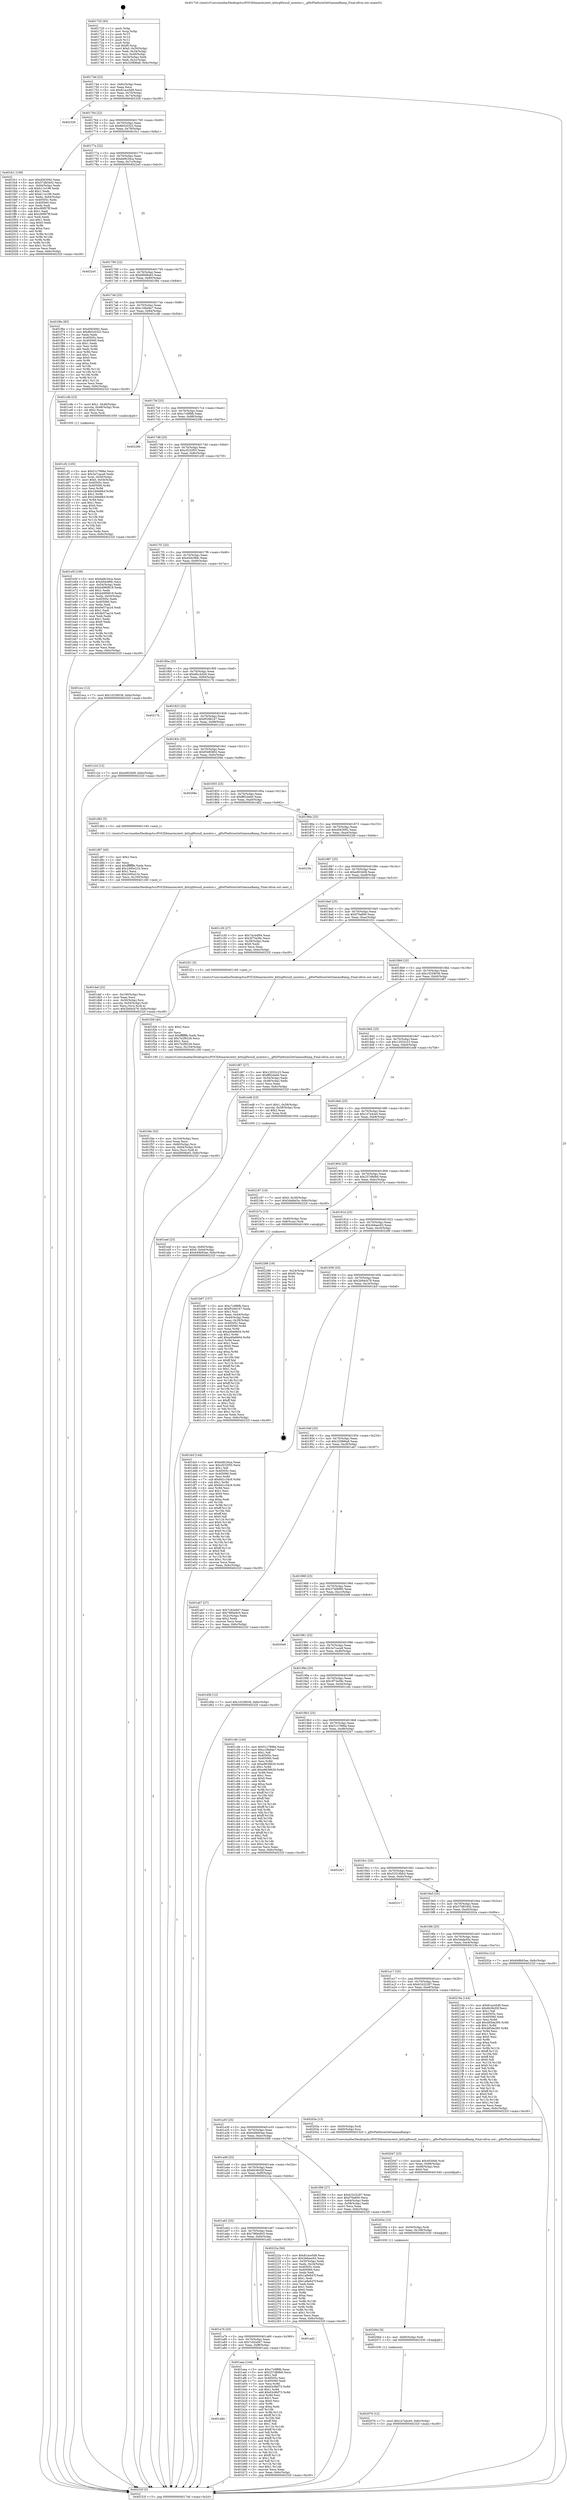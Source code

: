 digraph "0x401720" {
  label = "0x401720 (/mnt/c/Users/mathe/Desktop/tcc/POCII/binaries/extr_kittyglfwnull_monitor.c__glfwPlatformGetGammaRamp_Final-ollvm.out::main(0))"
  labelloc = "t"
  node[shape=record]

  Entry [label="",width=0.3,height=0.3,shape=circle,fillcolor=black,style=filled]
  "0x40174d" [label="{
     0x40174d [23]\l
     | [instrs]\l
     &nbsp;&nbsp;0x40174d \<+3\>: mov -0x6c(%rbp),%eax\l
     &nbsp;&nbsp;0x401750 \<+2\>: mov %eax,%ecx\l
     &nbsp;&nbsp;0x401752 \<+6\>: sub $0x81ace5d9,%ecx\l
     &nbsp;&nbsp;0x401758 \<+3\>: mov %eax,-0x70(%rbp)\l
     &nbsp;&nbsp;0x40175b \<+3\>: mov %ecx,-0x74(%rbp)\l
     &nbsp;&nbsp;0x40175e \<+6\>: je 0000000000402328 \<main+0xc08\>\l
  }"]
  "0x402328" [label="{
     0x402328\l
  }", style=dashed]
  "0x401764" [label="{
     0x401764 [22]\l
     | [instrs]\l
     &nbsp;&nbsp;0x401764 \<+5\>: jmp 0000000000401769 \<main+0x49\>\l
     &nbsp;&nbsp;0x401769 \<+3\>: mov -0x70(%rbp),%eax\l
     &nbsp;&nbsp;0x40176c \<+5\>: sub $0x8b5c0322,%eax\l
     &nbsp;&nbsp;0x401771 \<+3\>: mov %eax,-0x78(%rbp)\l
     &nbsp;&nbsp;0x401774 \<+6\>: je 0000000000401fc1 \<main+0x8a1\>\l
  }"]
  Exit [label="",width=0.3,height=0.3,shape=circle,fillcolor=black,style=filled,peripheries=2]
  "0x401fc1" [label="{
     0x401fc1 [109]\l
     | [instrs]\l
     &nbsp;&nbsp;0x401fc1 \<+5\>: mov $0xd563092,%eax\l
     &nbsp;&nbsp;0x401fc6 \<+5\>: mov $0x57d83402,%ecx\l
     &nbsp;&nbsp;0x401fcb \<+3\>: mov -0x64(%rbp),%edx\l
     &nbsp;&nbsp;0x401fce \<+6\>: sub $0xb11e198,%edx\l
     &nbsp;&nbsp;0x401fd4 \<+3\>: add $0x1,%edx\l
     &nbsp;&nbsp;0x401fd7 \<+6\>: add $0xb11e198,%edx\l
     &nbsp;&nbsp;0x401fdd \<+3\>: mov %edx,-0x64(%rbp)\l
     &nbsp;&nbsp;0x401fe0 \<+7\>: mov 0x40505c,%edx\l
     &nbsp;&nbsp;0x401fe7 \<+7\>: mov 0x405060,%esi\l
     &nbsp;&nbsp;0x401fee \<+2\>: mov %edx,%edi\l
     &nbsp;&nbsp;0x401ff0 \<+6\>: sub $0xc90f07ff,%edi\l
     &nbsp;&nbsp;0x401ff6 \<+3\>: sub $0x1,%edi\l
     &nbsp;&nbsp;0x401ff9 \<+6\>: add $0xc90f07ff,%edi\l
     &nbsp;&nbsp;0x401fff \<+3\>: imul %edi,%edx\l
     &nbsp;&nbsp;0x402002 \<+3\>: and $0x1,%edx\l
     &nbsp;&nbsp;0x402005 \<+3\>: cmp $0x0,%edx\l
     &nbsp;&nbsp;0x402008 \<+4\>: sete %r8b\l
     &nbsp;&nbsp;0x40200c \<+3\>: cmp $0xa,%esi\l
     &nbsp;&nbsp;0x40200f \<+4\>: setl %r9b\l
     &nbsp;&nbsp;0x402013 \<+3\>: mov %r8b,%r10b\l
     &nbsp;&nbsp;0x402016 \<+3\>: and %r9b,%r10b\l
     &nbsp;&nbsp;0x402019 \<+3\>: xor %r9b,%r8b\l
     &nbsp;&nbsp;0x40201c \<+3\>: or %r8b,%r10b\l
     &nbsp;&nbsp;0x40201f \<+4\>: test $0x1,%r10b\l
     &nbsp;&nbsp;0x402023 \<+3\>: cmovne %ecx,%eax\l
     &nbsp;&nbsp;0x402026 \<+3\>: mov %eax,-0x6c(%rbp)\l
     &nbsp;&nbsp;0x402029 \<+5\>: jmp 000000000040232f \<main+0xc0f\>\l
  }"]
  "0x40177a" [label="{
     0x40177a [22]\l
     | [instrs]\l
     &nbsp;&nbsp;0x40177a \<+5\>: jmp 000000000040177f \<main+0x5f\>\l
     &nbsp;&nbsp;0x40177f \<+3\>: mov -0x70(%rbp),%eax\l
     &nbsp;&nbsp;0x401782 \<+5\>: sub $0xbe9c34ca,%eax\l
     &nbsp;&nbsp;0x401787 \<+3\>: mov %eax,-0x7c(%rbp)\l
     &nbsp;&nbsp;0x40178a \<+6\>: je 00000000004022e5 \<main+0xbc5\>\l
  }"]
  "0x402076" [label="{
     0x402076 [12]\l
     | [instrs]\l
     &nbsp;&nbsp;0x402076 \<+7\>: movl $0x1e7a4ce0,-0x6c(%rbp)\l
     &nbsp;&nbsp;0x40207d \<+5\>: jmp 000000000040232f \<main+0xc0f\>\l
  }"]
  "0x4022e5" [label="{
     0x4022e5\l
  }", style=dashed]
  "0x401790" [label="{
     0x401790 [22]\l
     | [instrs]\l
     &nbsp;&nbsp;0x401790 \<+5\>: jmp 0000000000401795 \<main+0x75\>\l
     &nbsp;&nbsp;0x401795 \<+3\>: mov -0x70(%rbp),%eax\l
     &nbsp;&nbsp;0x401798 \<+5\>: sub $0xbf008a65,%eax\l
     &nbsp;&nbsp;0x40179d \<+3\>: mov %eax,-0x80(%rbp)\l
     &nbsp;&nbsp;0x4017a0 \<+6\>: je 0000000000401f6e \<main+0x84e\>\l
  }"]
  "0x40206d" [label="{
     0x40206d [9]\l
     | [instrs]\l
     &nbsp;&nbsp;0x40206d \<+4\>: mov -0x60(%rbp),%rdi\l
     &nbsp;&nbsp;0x402071 \<+5\>: call 0000000000401030 \<free@plt\>\l
     | [calls]\l
     &nbsp;&nbsp;0x401030 \{1\} (unknown)\l
  }"]
  "0x401f6e" [label="{
     0x401f6e [83]\l
     | [instrs]\l
     &nbsp;&nbsp;0x401f6e \<+5\>: mov $0xd563092,%eax\l
     &nbsp;&nbsp;0x401f73 \<+5\>: mov $0x8b5c0322,%ecx\l
     &nbsp;&nbsp;0x401f78 \<+2\>: xor %edx,%edx\l
     &nbsp;&nbsp;0x401f7a \<+7\>: mov 0x40505c,%esi\l
     &nbsp;&nbsp;0x401f81 \<+7\>: mov 0x405060,%edi\l
     &nbsp;&nbsp;0x401f88 \<+3\>: sub $0x1,%edx\l
     &nbsp;&nbsp;0x401f8b \<+3\>: mov %esi,%r8d\l
     &nbsp;&nbsp;0x401f8e \<+3\>: add %edx,%r8d\l
     &nbsp;&nbsp;0x401f91 \<+4\>: imul %r8d,%esi\l
     &nbsp;&nbsp;0x401f95 \<+3\>: and $0x1,%esi\l
     &nbsp;&nbsp;0x401f98 \<+3\>: cmp $0x0,%esi\l
     &nbsp;&nbsp;0x401f9b \<+4\>: sete %r9b\l
     &nbsp;&nbsp;0x401f9f \<+3\>: cmp $0xa,%edi\l
     &nbsp;&nbsp;0x401fa2 \<+4\>: setl %r10b\l
     &nbsp;&nbsp;0x401fa6 \<+3\>: mov %r9b,%r11b\l
     &nbsp;&nbsp;0x401fa9 \<+3\>: and %r10b,%r11b\l
     &nbsp;&nbsp;0x401fac \<+3\>: xor %r10b,%r9b\l
     &nbsp;&nbsp;0x401faf \<+3\>: or %r9b,%r11b\l
     &nbsp;&nbsp;0x401fb2 \<+4\>: test $0x1,%r11b\l
     &nbsp;&nbsp;0x401fb6 \<+3\>: cmovne %ecx,%eax\l
     &nbsp;&nbsp;0x401fb9 \<+3\>: mov %eax,-0x6c(%rbp)\l
     &nbsp;&nbsp;0x401fbc \<+5\>: jmp 000000000040232f \<main+0xc0f\>\l
  }"]
  "0x4017a6" [label="{
     0x4017a6 [25]\l
     | [instrs]\l
     &nbsp;&nbsp;0x4017a6 \<+5\>: jmp 00000000004017ab \<main+0x8b\>\l
     &nbsp;&nbsp;0x4017ab \<+3\>: mov -0x70(%rbp),%eax\l
     &nbsp;&nbsp;0x4017ae \<+5\>: sub $0xc16bd4e7,%eax\l
     &nbsp;&nbsp;0x4017b3 \<+6\>: mov %eax,-0x84(%rbp)\l
     &nbsp;&nbsp;0x4017b9 \<+6\>: je 0000000000401cdb \<main+0x5bb\>\l
  }"]
  "0x40205e" [label="{
     0x40205e [15]\l
     | [instrs]\l
     &nbsp;&nbsp;0x40205e \<+4\>: mov -0x50(%rbp),%rdi\l
     &nbsp;&nbsp;0x402062 \<+6\>: mov %eax,-0x108(%rbp)\l
     &nbsp;&nbsp;0x402068 \<+5\>: call 0000000000401030 \<free@plt\>\l
     | [calls]\l
     &nbsp;&nbsp;0x401030 \{1\} (unknown)\l
  }"]
  "0x401cdb" [label="{
     0x401cdb [23]\l
     | [instrs]\l
     &nbsp;&nbsp;0x401cdb \<+7\>: movl $0x1,-0x48(%rbp)\l
     &nbsp;&nbsp;0x401ce2 \<+4\>: movslq -0x48(%rbp),%rax\l
     &nbsp;&nbsp;0x401ce6 \<+4\>: shl $0x2,%rax\l
     &nbsp;&nbsp;0x401cea \<+3\>: mov %rax,%rdi\l
     &nbsp;&nbsp;0x401ced \<+5\>: call 0000000000401050 \<malloc@plt\>\l
     | [calls]\l
     &nbsp;&nbsp;0x401050 \{1\} (unknown)\l
  }"]
  "0x4017bf" [label="{
     0x4017bf [25]\l
     | [instrs]\l
     &nbsp;&nbsp;0x4017bf \<+5\>: jmp 00000000004017c4 \<main+0xa4\>\l
     &nbsp;&nbsp;0x4017c4 \<+3\>: mov -0x70(%rbp),%eax\l
     &nbsp;&nbsp;0x4017c7 \<+5\>: sub $0xc7c9f8fb,%eax\l
     &nbsp;&nbsp;0x4017cc \<+6\>: mov %eax,-0x88(%rbp)\l
     &nbsp;&nbsp;0x4017d2 \<+6\>: je 000000000040229b \<main+0xb7b\>\l
  }"]
  "0x402047" [label="{
     0x402047 [23]\l
     | [instrs]\l
     &nbsp;&nbsp;0x402047 \<+10\>: movabs $0x4030b6,%rdi\l
     &nbsp;&nbsp;0x402051 \<+3\>: mov %eax,-0x68(%rbp)\l
     &nbsp;&nbsp;0x402054 \<+3\>: mov -0x68(%rbp),%esi\l
     &nbsp;&nbsp;0x402057 \<+2\>: mov $0x0,%al\l
     &nbsp;&nbsp;0x402059 \<+5\>: call 0000000000401040 \<printf@plt\>\l
     | [calls]\l
     &nbsp;&nbsp;0x401040 \{1\} (unknown)\l
  }"]
  "0x40229b" [label="{
     0x40229b\l
  }", style=dashed]
  "0x4017d8" [label="{
     0x4017d8 [25]\l
     | [instrs]\l
     &nbsp;&nbsp;0x4017d8 \<+5\>: jmp 00000000004017dd \<main+0xbd\>\l
     &nbsp;&nbsp;0x4017dd \<+3\>: mov -0x70(%rbp),%eax\l
     &nbsp;&nbsp;0x4017e0 \<+5\>: sub $0xcf232f55,%eax\l
     &nbsp;&nbsp;0x4017e5 \<+6\>: mov %eax,-0x8c(%rbp)\l
     &nbsp;&nbsp;0x4017eb \<+6\>: je 0000000000401e5f \<main+0x73f\>\l
  }"]
  "0x401f4e" [label="{
     0x401f4e [32]\l
     | [instrs]\l
     &nbsp;&nbsp;0x401f4e \<+6\>: mov -0x104(%rbp),%ecx\l
     &nbsp;&nbsp;0x401f54 \<+3\>: imul %eax,%ecx\l
     &nbsp;&nbsp;0x401f57 \<+4\>: mov -0x60(%rbp),%rsi\l
     &nbsp;&nbsp;0x401f5b \<+4\>: movslq -0x64(%rbp),%rdi\l
     &nbsp;&nbsp;0x401f5f \<+3\>: mov %ecx,(%rsi,%rdi,4)\l
     &nbsp;&nbsp;0x401f62 \<+7\>: movl $0xbf008a65,-0x6c(%rbp)\l
     &nbsp;&nbsp;0x401f69 \<+5\>: jmp 000000000040232f \<main+0xc0f\>\l
  }"]
  "0x401e5f" [label="{
     0x401e5f [109]\l
     | [instrs]\l
     &nbsp;&nbsp;0x401e5f \<+5\>: mov $0xbe9c34ca,%eax\l
     &nbsp;&nbsp;0x401e64 \<+5\>: mov $0xd5dc96fc,%ecx\l
     &nbsp;&nbsp;0x401e69 \<+3\>: mov -0x54(%rbp),%edx\l
     &nbsp;&nbsp;0x401e6c \<+6\>: add $0xb4990818,%edx\l
     &nbsp;&nbsp;0x401e72 \<+3\>: add $0x1,%edx\l
     &nbsp;&nbsp;0x401e75 \<+6\>: sub $0xb4990818,%edx\l
     &nbsp;&nbsp;0x401e7b \<+3\>: mov %edx,-0x54(%rbp)\l
     &nbsp;&nbsp;0x401e7e \<+7\>: mov 0x40505c,%edx\l
     &nbsp;&nbsp;0x401e85 \<+7\>: mov 0x405060,%esi\l
     &nbsp;&nbsp;0x401e8c \<+2\>: mov %edx,%edi\l
     &nbsp;&nbsp;0x401e8e \<+6\>: add $0x9e57aa16,%edi\l
     &nbsp;&nbsp;0x401e94 \<+3\>: sub $0x1,%edi\l
     &nbsp;&nbsp;0x401e97 \<+6\>: sub $0x9e57aa16,%edi\l
     &nbsp;&nbsp;0x401e9d \<+3\>: imul %edi,%edx\l
     &nbsp;&nbsp;0x401ea0 \<+3\>: and $0x1,%edx\l
     &nbsp;&nbsp;0x401ea3 \<+3\>: cmp $0x0,%edx\l
     &nbsp;&nbsp;0x401ea6 \<+4\>: sete %r8b\l
     &nbsp;&nbsp;0x401eaa \<+3\>: cmp $0xa,%esi\l
     &nbsp;&nbsp;0x401ead \<+4\>: setl %r9b\l
     &nbsp;&nbsp;0x401eb1 \<+3\>: mov %r8b,%r10b\l
     &nbsp;&nbsp;0x401eb4 \<+3\>: and %r9b,%r10b\l
     &nbsp;&nbsp;0x401eb7 \<+3\>: xor %r9b,%r8b\l
     &nbsp;&nbsp;0x401eba \<+3\>: or %r8b,%r10b\l
     &nbsp;&nbsp;0x401ebd \<+4\>: test $0x1,%r10b\l
     &nbsp;&nbsp;0x401ec1 \<+3\>: cmovne %ecx,%eax\l
     &nbsp;&nbsp;0x401ec4 \<+3\>: mov %eax,-0x6c(%rbp)\l
     &nbsp;&nbsp;0x401ec7 \<+5\>: jmp 000000000040232f \<main+0xc0f\>\l
  }"]
  "0x4017f1" [label="{
     0x4017f1 [25]\l
     | [instrs]\l
     &nbsp;&nbsp;0x4017f1 \<+5\>: jmp 00000000004017f6 \<main+0xd6\>\l
     &nbsp;&nbsp;0x4017f6 \<+3\>: mov -0x70(%rbp),%eax\l
     &nbsp;&nbsp;0x4017f9 \<+5\>: sub $0xd5dc96fc,%eax\l
     &nbsp;&nbsp;0x4017fe \<+6\>: mov %eax,-0x90(%rbp)\l
     &nbsp;&nbsp;0x401804 \<+6\>: je 0000000000401ecc \<main+0x7ac\>\l
  }"]
  "0x401f26" [label="{
     0x401f26 [40]\l
     | [instrs]\l
     &nbsp;&nbsp;0x401f26 \<+5\>: mov $0x2,%ecx\l
     &nbsp;&nbsp;0x401f2b \<+1\>: cltd\l
     &nbsp;&nbsp;0x401f2c \<+2\>: idiv %ecx\l
     &nbsp;&nbsp;0x401f2e \<+6\>: imul $0xfffffffe,%edx,%ecx\l
     &nbsp;&nbsp;0x401f34 \<+6\>: sub $0x7e2f6226,%ecx\l
     &nbsp;&nbsp;0x401f3a \<+3\>: add $0x1,%ecx\l
     &nbsp;&nbsp;0x401f3d \<+6\>: add $0x7e2f6226,%ecx\l
     &nbsp;&nbsp;0x401f43 \<+6\>: mov %ecx,-0x104(%rbp)\l
     &nbsp;&nbsp;0x401f49 \<+5\>: call 0000000000401160 \<next_i\>\l
     | [calls]\l
     &nbsp;&nbsp;0x401160 \{1\} (/mnt/c/Users/mathe/Desktop/tcc/POCII/binaries/extr_kittyglfwnull_monitor.c__glfwPlatformGetGammaRamp_Final-ollvm.out::next_i)\l
  }"]
  "0x401ecc" [label="{
     0x401ecc [12]\l
     | [instrs]\l
     &nbsp;&nbsp;0x401ecc \<+7\>: movl $0x10258036,-0x6c(%rbp)\l
     &nbsp;&nbsp;0x401ed3 \<+5\>: jmp 000000000040232f \<main+0xc0f\>\l
  }"]
  "0x40180a" [label="{
     0x40180a [25]\l
     | [instrs]\l
     &nbsp;&nbsp;0x40180a \<+5\>: jmp 000000000040180f \<main+0xef\>\l
     &nbsp;&nbsp;0x40180f \<+3\>: mov -0x70(%rbp),%eax\l
     &nbsp;&nbsp;0x401812 \<+5\>: sub $0xdfcc4d26,%eax\l
     &nbsp;&nbsp;0x401817 \<+6\>: mov %eax,-0x94(%rbp)\l
     &nbsp;&nbsp;0x40181d \<+6\>: je 000000000040217b \<main+0xa5b\>\l
  }"]
  "0x401eef" [label="{
     0x401eef [23]\l
     | [instrs]\l
     &nbsp;&nbsp;0x401eef \<+4\>: mov %rax,-0x60(%rbp)\l
     &nbsp;&nbsp;0x401ef3 \<+7\>: movl $0x0,-0x64(%rbp)\l
     &nbsp;&nbsp;0x401efa \<+7\>: movl $0x649b93ae,-0x6c(%rbp)\l
     &nbsp;&nbsp;0x401f01 \<+5\>: jmp 000000000040232f \<main+0xc0f\>\l
  }"]
  "0x40217b" [label="{
     0x40217b\l
  }", style=dashed]
  "0x401823" [label="{
     0x401823 [25]\l
     | [instrs]\l
     &nbsp;&nbsp;0x401823 \<+5\>: jmp 0000000000401828 \<main+0x108\>\l
     &nbsp;&nbsp;0x401828 \<+3\>: mov -0x70(%rbp),%eax\l
     &nbsp;&nbsp;0x40182b \<+5\>: sub $0xf5266167,%eax\l
     &nbsp;&nbsp;0x401830 \<+6\>: mov %eax,-0x98(%rbp)\l
     &nbsp;&nbsp;0x401836 \<+6\>: je 0000000000401c24 \<main+0x504\>\l
  }"]
  "0x401daf" [label="{
     0x401daf [32]\l
     | [instrs]\l
     &nbsp;&nbsp;0x401daf \<+6\>: mov -0x100(%rbp),%ecx\l
     &nbsp;&nbsp;0x401db5 \<+3\>: imul %eax,%ecx\l
     &nbsp;&nbsp;0x401db8 \<+4\>: mov -0x50(%rbp),%rsi\l
     &nbsp;&nbsp;0x401dbc \<+4\>: movslq -0x54(%rbp),%rdi\l
     &nbsp;&nbsp;0x401dc0 \<+3\>: mov %ecx,(%rsi,%rdi,4)\l
     &nbsp;&nbsp;0x401dc3 \<+7\>: movl $0x2b94cb78,-0x6c(%rbp)\l
     &nbsp;&nbsp;0x401dca \<+5\>: jmp 000000000040232f \<main+0xc0f\>\l
  }"]
  "0x401c24" [label="{
     0x401c24 [12]\l
     | [instrs]\l
     &nbsp;&nbsp;0x401c24 \<+7\>: movl $0xe903408,-0x6c(%rbp)\l
     &nbsp;&nbsp;0x401c2b \<+5\>: jmp 000000000040232f \<main+0xc0f\>\l
  }"]
  "0x40183c" [label="{
     0x40183c [25]\l
     | [instrs]\l
     &nbsp;&nbsp;0x40183c \<+5\>: jmp 0000000000401841 \<main+0x121\>\l
     &nbsp;&nbsp;0x401841 \<+3\>: mov -0x70(%rbp),%eax\l
     &nbsp;&nbsp;0x401844 \<+5\>: sub $0xf5485802,%eax\l
     &nbsp;&nbsp;0x401849 \<+6\>: mov %eax,-0x9c(%rbp)\l
     &nbsp;&nbsp;0x40184f \<+6\>: je 000000000040208e \<main+0x96e\>\l
  }"]
  "0x401d87" [label="{
     0x401d87 [40]\l
     | [instrs]\l
     &nbsp;&nbsp;0x401d87 \<+5\>: mov $0x2,%ecx\l
     &nbsp;&nbsp;0x401d8c \<+1\>: cltd\l
     &nbsp;&nbsp;0x401d8d \<+2\>: idiv %ecx\l
     &nbsp;&nbsp;0x401d8f \<+6\>: imul $0xfffffffe,%edx,%ecx\l
     &nbsp;&nbsp;0x401d95 \<+6\>: add $0x2495e21b,%ecx\l
     &nbsp;&nbsp;0x401d9b \<+3\>: add $0x1,%ecx\l
     &nbsp;&nbsp;0x401d9e \<+6\>: sub $0x2495e21b,%ecx\l
     &nbsp;&nbsp;0x401da4 \<+6\>: mov %ecx,-0x100(%rbp)\l
     &nbsp;&nbsp;0x401daa \<+5\>: call 0000000000401160 \<next_i\>\l
     | [calls]\l
     &nbsp;&nbsp;0x401160 \{1\} (/mnt/c/Users/mathe/Desktop/tcc/POCII/binaries/extr_kittyglfwnull_monitor.c__glfwPlatformGetGammaRamp_Final-ollvm.out::next_i)\l
  }"]
  "0x40208e" [label="{
     0x40208e\l
  }", style=dashed]
  "0x401855" [label="{
     0x401855 [25]\l
     | [instrs]\l
     &nbsp;&nbsp;0x401855 \<+5\>: jmp 000000000040185a \<main+0x13a\>\l
     &nbsp;&nbsp;0x40185a \<+3\>: mov -0x70(%rbp),%eax\l
     &nbsp;&nbsp;0x40185d \<+5\>: sub $0xff02deb0,%eax\l
     &nbsp;&nbsp;0x401862 \<+6\>: mov %eax,-0xa0(%rbp)\l
     &nbsp;&nbsp;0x401868 \<+6\>: je 0000000000401d82 \<main+0x662\>\l
  }"]
  "0x401cf2" [label="{
     0x401cf2 [105]\l
     | [instrs]\l
     &nbsp;&nbsp;0x401cf2 \<+5\>: mov $0x51c7996e,%ecx\l
     &nbsp;&nbsp;0x401cf7 \<+5\>: mov $0x3a7caca9,%edx\l
     &nbsp;&nbsp;0x401cfc \<+4\>: mov %rax,-0x50(%rbp)\l
     &nbsp;&nbsp;0x401d00 \<+7\>: movl $0x0,-0x54(%rbp)\l
     &nbsp;&nbsp;0x401d07 \<+7\>: mov 0x40505c,%esi\l
     &nbsp;&nbsp;0x401d0e \<+8\>: mov 0x405060,%r8d\l
     &nbsp;&nbsp;0x401d16 \<+3\>: mov %esi,%r9d\l
     &nbsp;&nbsp;0x401d19 \<+7\>: sub $0x249e68cf,%r9d\l
     &nbsp;&nbsp;0x401d20 \<+4\>: sub $0x1,%r9d\l
     &nbsp;&nbsp;0x401d24 \<+7\>: add $0x249e68cf,%r9d\l
     &nbsp;&nbsp;0x401d2b \<+4\>: imul %r9d,%esi\l
     &nbsp;&nbsp;0x401d2f \<+3\>: and $0x1,%esi\l
     &nbsp;&nbsp;0x401d32 \<+3\>: cmp $0x0,%esi\l
     &nbsp;&nbsp;0x401d35 \<+4\>: sete %r10b\l
     &nbsp;&nbsp;0x401d39 \<+4\>: cmp $0xa,%r8d\l
     &nbsp;&nbsp;0x401d3d \<+4\>: setl %r11b\l
     &nbsp;&nbsp;0x401d41 \<+3\>: mov %r10b,%bl\l
     &nbsp;&nbsp;0x401d44 \<+3\>: and %r11b,%bl\l
     &nbsp;&nbsp;0x401d47 \<+3\>: xor %r11b,%r10b\l
     &nbsp;&nbsp;0x401d4a \<+3\>: or %r10b,%bl\l
     &nbsp;&nbsp;0x401d4d \<+3\>: test $0x1,%bl\l
     &nbsp;&nbsp;0x401d50 \<+3\>: cmovne %edx,%ecx\l
     &nbsp;&nbsp;0x401d53 \<+3\>: mov %ecx,-0x6c(%rbp)\l
     &nbsp;&nbsp;0x401d56 \<+5\>: jmp 000000000040232f \<main+0xc0f\>\l
  }"]
  "0x401d82" [label="{
     0x401d82 [5]\l
     | [instrs]\l
     &nbsp;&nbsp;0x401d82 \<+5\>: call 0000000000401160 \<next_i\>\l
     | [calls]\l
     &nbsp;&nbsp;0x401160 \{1\} (/mnt/c/Users/mathe/Desktop/tcc/POCII/binaries/extr_kittyglfwnull_monitor.c__glfwPlatformGetGammaRamp_Final-ollvm.out::next_i)\l
  }"]
  "0x40186e" [label="{
     0x40186e [25]\l
     | [instrs]\l
     &nbsp;&nbsp;0x40186e \<+5\>: jmp 0000000000401873 \<main+0x153\>\l
     &nbsp;&nbsp;0x401873 \<+3\>: mov -0x70(%rbp),%eax\l
     &nbsp;&nbsp;0x401876 \<+5\>: sub $0xd563092,%eax\l
     &nbsp;&nbsp;0x40187b \<+6\>: mov %eax,-0xa4(%rbp)\l
     &nbsp;&nbsp;0x401881 \<+6\>: je 00000000004022fe \<main+0xbde\>\l
  }"]
  "0x401b87" [label="{
     0x401b87 [157]\l
     | [instrs]\l
     &nbsp;&nbsp;0x401b87 \<+5\>: mov $0xc7c9f8fb,%ecx\l
     &nbsp;&nbsp;0x401b8c \<+5\>: mov $0xf5266167,%edx\l
     &nbsp;&nbsp;0x401b91 \<+3\>: mov $0x1,%sil\l
     &nbsp;&nbsp;0x401b94 \<+3\>: mov %eax,-0x44(%rbp)\l
     &nbsp;&nbsp;0x401b97 \<+3\>: mov -0x44(%rbp),%eax\l
     &nbsp;&nbsp;0x401b9a \<+3\>: mov %eax,-0x28(%rbp)\l
     &nbsp;&nbsp;0x401b9d \<+7\>: mov 0x40505c,%eax\l
     &nbsp;&nbsp;0x401ba4 \<+8\>: mov 0x405060,%r8d\l
     &nbsp;&nbsp;0x401bac \<+3\>: mov %eax,%r9d\l
     &nbsp;&nbsp;0x401baf \<+7\>: sub $0xa40a6604,%r9d\l
     &nbsp;&nbsp;0x401bb6 \<+4\>: sub $0x1,%r9d\l
     &nbsp;&nbsp;0x401bba \<+7\>: add $0xa40a6604,%r9d\l
     &nbsp;&nbsp;0x401bc1 \<+4\>: imul %r9d,%eax\l
     &nbsp;&nbsp;0x401bc5 \<+3\>: and $0x1,%eax\l
     &nbsp;&nbsp;0x401bc8 \<+3\>: cmp $0x0,%eax\l
     &nbsp;&nbsp;0x401bcb \<+4\>: sete %r10b\l
     &nbsp;&nbsp;0x401bcf \<+4\>: cmp $0xa,%r8d\l
     &nbsp;&nbsp;0x401bd3 \<+4\>: setl %r11b\l
     &nbsp;&nbsp;0x401bd7 \<+3\>: mov %r10b,%bl\l
     &nbsp;&nbsp;0x401bda \<+3\>: xor $0xff,%bl\l
     &nbsp;&nbsp;0x401bdd \<+3\>: mov %r11b,%r14b\l
     &nbsp;&nbsp;0x401be0 \<+4\>: xor $0xff,%r14b\l
     &nbsp;&nbsp;0x401be4 \<+4\>: xor $0x1,%sil\l
     &nbsp;&nbsp;0x401be8 \<+3\>: mov %bl,%r15b\l
     &nbsp;&nbsp;0x401beb \<+4\>: and $0xff,%r15b\l
     &nbsp;&nbsp;0x401bef \<+3\>: and %sil,%r10b\l
     &nbsp;&nbsp;0x401bf2 \<+3\>: mov %r14b,%r12b\l
     &nbsp;&nbsp;0x401bf5 \<+4\>: and $0xff,%r12b\l
     &nbsp;&nbsp;0x401bf9 \<+3\>: and %sil,%r11b\l
     &nbsp;&nbsp;0x401bfc \<+3\>: or %r10b,%r15b\l
     &nbsp;&nbsp;0x401bff \<+3\>: or %r11b,%r12b\l
     &nbsp;&nbsp;0x401c02 \<+3\>: xor %r12b,%r15b\l
     &nbsp;&nbsp;0x401c05 \<+3\>: or %r14b,%bl\l
     &nbsp;&nbsp;0x401c08 \<+3\>: xor $0xff,%bl\l
     &nbsp;&nbsp;0x401c0b \<+4\>: or $0x1,%sil\l
     &nbsp;&nbsp;0x401c0f \<+3\>: and %sil,%bl\l
     &nbsp;&nbsp;0x401c12 \<+3\>: or %bl,%r15b\l
     &nbsp;&nbsp;0x401c15 \<+4\>: test $0x1,%r15b\l
     &nbsp;&nbsp;0x401c19 \<+3\>: cmovne %edx,%ecx\l
     &nbsp;&nbsp;0x401c1c \<+3\>: mov %ecx,-0x6c(%rbp)\l
     &nbsp;&nbsp;0x401c1f \<+5\>: jmp 000000000040232f \<main+0xc0f\>\l
  }"]
  "0x4022fe" [label="{
     0x4022fe\l
  }", style=dashed]
  "0x401887" [label="{
     0x401887 [25]\l
     | [instrs]\l
     &nbsp;&nbsp;0x401887 \<+5\>: jmp 000000000040188c \<main+0x16c\>\l
     &nbsp;&nbsp;0x40188c \<+3\>: mov -0x70(%rbp),%eax\l
     &nbsp;&nbsp;0x40188f \<+5\>: sub $0xe903408,%eax\l
     &nbsp;&nbsp;0x401894 \<+6\>: mov %eax,-0xa8(%rbp)\l
     &nbsp;&nbsp;0x40189a \<+6\>: je 0000000000401c30 \<main+0x510\>\l
  }"]
  "0x401a94" [label="{
     0x401a94\l
  }", style=dashed]
  "0x401c30" [label="{
     0x401c30 [27]\l
     | [instrs]\l
     &nbsp;&nbsp;0x401c30 \<+5\>: mov $0x7dc44f94,%eax\l
     &nbsp;&nbsp;0x401c35 \<+5\>: mov $0x3f73a58c,%ecx\l
     &nbsp;&nbsp;0x401c3a \<+3\>: mov -0x28(%rbp),%edx\l
     &nbsp;&nbsp;0x401c3d \<+3\>: cmp $0x0,%edx\l
     &nbsp;&nbsp;0x401c40 \<+3\>: cmove %ecx,%eax\l
     &nbsp;&nbsp;0x401c43 \<+3\>: mov %eax,-0x6c(%rbp)\l
     &nbsp;&nbsp;0x401c46 \<+5\>: jmp 000000000040232f \<main+0xc0f\>\l
  }"]
  "0x4018a0" [label="{
     0x4018a0 [25]\l
     | [instrs]\l
     &nbsp;&nbsp;0x4018a0 \<+5\>: jmp 00000000004018a5 \<main+0x185\>\l
     &nbsp;&nbsp;0x4018a5 \<+3\>: mov -0x70(%rbp),%eax\l
     &nbsp;&nbsp;0x4018a8 \<+5\>: sub $0xf70a800,%eax\l
     &nbsp;&nbsp;0x4018ad \<+6\>: mov %eax,-0xac(%rbp)\l
     &nbsp;&nbsp;0x4018b3 \<+6\>: je 0000000000401f21 \<main+0x801\>\l
  }"]
  "0x401aea" [label="{
     0x401aea [144]\l
     | [instrs]\l
     &nbsp;&nbsp;0x401aea \<+5\>: mov $0xc7c9f8fb,%eax\l
     &nbsp;&nbsp;0x401aef \<+5\>: mov $0x257d8db8,%ecx\l
     &nbsp;&nbsp;0x401af4 \<+2\>: mov $0x1,%dl\l
     &nbsp;&nbsp;0x401af6 \<+7\>: mov 0x40505c,%esi\l
     &nbsp;&nbsp;0x401afd \<+7\>: mov 0x405060,%edi\l
     &nbsp;&nbsp;0x401b04 \<+3\>: mov %esi,%r8d\l
     &nbsp;&nbsp;0x401b07 \<+7\>: sub $0x63c8bf73,%r8d\l
     &nbsp;&nbsp;0x401b0e \<+4\>: sub $0x1,%r8d\l
     &nbsp;&nbsp;0x401b12 \<+7\>: add $0x63c8bf73,%r8d\l
     &nbsp;&nbsp;0x401b19 \<+4\>: imul %r8d,%esi\l
     &nbsp;&nbsp;0x401b1d \<+3\>: and $0x1,%esi\l
     &nbsp;&nbsp;0x401b20 \<+3\>: cmp $0x0,%esi\l
     &nbsp;&nbsp;0x401b23 \<+4\>: sete %r9b\l
     &nbsp;&nbsp;0x401b27 \<+3\>: cmp $0xa,%edi\l
     &nbsp;&nbsp;0x401b2a \<+4\>: setl %r10b\l
     &nbsp;&nbsp;0x401b2e \<+3\>: mov %r9b,%r11b\l
     &nbsp;&nbsp;0x401b31 \<+4\>: xor $0xff,%r11b\l
     &nbsp;&nbsp;0x401b35 \<+3\>: mov %r10b,%bl\l
     &nbsp;&nbsp;0x401b38 \<+3\>: xor $0xff,%bl\l
     &nbsp;&nbsp;0x401b3b \<+3\>: xor $0x1,%dl\l
     &nbsp;&nbsp;0x401b3e \<+3\>: mov %r11b,%r14b\l
     &nbsp;&nbsp;0x401b41 \<+4\>: and $0xff,%r14b\l
     &nbsp;&nbsp;0x401b45 \<+3\>: and %dl,%r9b\l
     &nbsp;&nbsp;0x401b48 \<+3\>: mov %bl,%r15b\l
     &nbsp;&nbsp;0x401b4b \<+4\>: and $0xff,%r15b\l
     &nbsp;&nbsp;0x401b4f \<+3\>: and %dl,%r10b\l
     &nbsp;&nbsp;0x401b52 \<+3\>: or %r9b,%r14b\l
     &nbsp;&nbsp;0x401b55 \<+3\>: or %r10b,%r15b\l
     &nbsp;&nbsp;0x401b58 \<+3\>: xor %r15b,%r14b\l
     &nbsp;&nbsp;0x401b5b \<+3\>: or %bl,%r11b\l
     &nbsp;&nbsp;0x401b5e \<+4\>: xor $0xff,%r11b\l
     &nbsp;&nbsp;0x401b62 \<+3\>: or $0x1,%dl\l
     &nbsp;&nbsp;0x401b65 \<+3\>: and %dl,%r11b\l
     &nbsp;&nbsp;0x401b68 \<+3\>: or %r11b,%r14b\l
     &nbsp;&nbsp;0x401b6b \<+4\>: test $0x1,%r14b\l
     &nbsp;&nbsp;0x401b6f \<+3\>: cmovne %ecx,%eax\l
     &nbsp;&nbsp;0x401b72 \<+3\>: mov %eax,-0x6c(%rbp)\l
     &nbsp;&nbsp;0x401b75 \<+5\>: jmp 000000000040232f \<main+0xc0f\>\l
  }"]
  "0x401f21" [label="{
     0x401f21 [5]\l
     | [instrs]\l
     &nbsp;&nbsp;0x401f21 \<+5\>: call 0000000000401160 \<next_i\>\l
     | [calls]\l
     &nbsp;&nbsp;0x401160 \{1\} (/mnt/c/Users/mathe/Desktop/tcc/POCII/binaries/extr_kittyglfwnull_monitor.c__glfwPlatformGetGammaRamp_Final-ollvm.out::next_i)\l
  }"]
  "0x4018b9" [label="{
     0x4018b9 [25]\l
     | [instrs]\l
     &nbsp;&nbsp;0x4018b9 \<+5\>: jmp 00000000004018be \<main+0x19e\>\l
     &nbsp;&nbsp;0x4018be \<+3\>: mov -0x70(%rbp),%eax\l
     &nbsp;&nbsp;0x4018c1 \<+5\>: sub $0x10258036,%eax\l
     &nbsp;&nbsp;0x4018c6 \<+6\>: mov %eax,-0xb0(%rbp)\l
     &nbsp;&nbsp;0x4018cc \<+6\>: je 0000000000401d67 \<main+0x647\>\l
  }"]
  "0x401a7b" [label="{
     0x401a7b [25]\l
     | [instrs]\l
     &nbsp;&nbsp;0x401a7b \<+5\>: jmp 0000000000401a80 \<main+0x360\>\l
     &nbsp;&nbsp;0x401a80 \<+3\>: mov -0x70(%rbp),%eax\l
     &nbsp;&nbsp;0x401a83 \<+5\>: sub $0x7c62a947,%eax\l
     &nbsp;&nbsp;0x401a88 \<+6\>: mov %eax,-0xf8(%rbp)\l
     &nbsp;&nbsp;0x401a8e \<+6\>: je 0000000000401aea \<main+0x3ca\>\l
  }"]
  "0x401d67" [label="{
     0x401d67 [27]\l
     | [instrs]\l
     &nbsp;&nbsp;0x401d67 \<+5\>: mov $0x12032c23,%eax\l
     &nbsp;&nbsp;0x401d6c \<+5\>: mov $0xff02deb0,%ecx\l
     &nbsp;&nbsp;0x401d71 \<+3\>: mov -0x54(%rbp),%edx\l
     &nbsp;&nbsp;0x401d74 \<+3\>: cmp -0x48(%rbp),%edx\l
     &nbsp;&nbsp;0x401d77 \<+3\>: cmovl %ecx,%eax\l
     &nbsp;&nbsp;0x401d7a \<+3\>: mov %eax,-0x6c(%rbp)\l
     &nbsp;&nbsp;0x401d7d \<+5\>: jmp 000000000040232f \<main+0xc0f\>\l
  }"]
  "0x4018d2" [label="{
     0x4018d2 [25]\l
     | [instrs]\l
     &nbsp;&nbsp;0x4018d2 \<+5\>: jmp 00000000004018d7 \<main+0x1b7\>\l
     &nbsp;&nbsp;0x4018d7 \<+3\>: mov -0x70(%rbp),%eax\l
     &nbsp;&nbsp;0x4018da \<+5\>: sub $0x12032c23,%eax\l
     &nbsp;&nbsp;0x4018df \<+6\>: mov %eax,-0xb4(%rbp)\l
     &nbsp;&nbsp;0x4018e5 \<+6\>: je 0000000000401ed8 \<main+0x7b8\>\l
  }"]
  "0x401ad2" [label="{
     0x401ad2\l
  }", style=dashed]
  "0x401ed8" [label="{
     0x401ed8 [23]\l
     | [instrs]\l
     &nbsp;&nbsp;0x401ed8 \<+7\>: movl $0x1,-0x58(%rbp)\l
     &nbsp;&nbsp;0x401edf \<+4\>: movslq -0x58(%rbp),%rax\l
     &nbsp;&nbsp;0x401ee3 \<+4\>: shl $0x2,%rax\l
     &nbsp;&nbsp;0x401ee7 \<+3\>: mov %rax,%rdi\l
     &nbsp;&nbsp;0x401eea \<+5\>: call 0000000000401050 \<malloc@plt\>\l
     | [calls]\l
     &nbsp;&nbsp;0x401050 \{1\} (unknown)\l
  }"]
  "0x4018eb" [label="{
     0x4018eb [25]\l
     | [instrs]\l
     &nbsp;&nbsp;0x4018eb \<+5\>: jmp 00000000004018f0 \<main+0x1d0\>\l
     &nbsp;&nbsp;0x4018f0 \<+3\>: mov -0x70(%rbp),%eax\l
     &nbsp;&nbsp;0x4018f3 \<+5\>: sub $0x1e7a4ce0,%eax\l
     &nbsp;&nbsp;0x4018f8 \<+6\>: mov %eax,-0xb8(%rbp)\l
     &nbsp;&nbsp;0x4018fe \<+6\>: je 0000000000402187 \<main+0xa67\>\l
  }"]
  "0x401a62" [label="{
     0x401a62 [25]\l
     | [instrs]\l
     &nbsp;&nbsp;0x401a62 \<+5\>: jmp 0000000000401a67 \<main+0x347\>\l
     &nbsp;&nbsp;0x401a67 \<+3\>: mov -0x70(%rbp),%eax\l
     &nbsp;&nbsp;0x401a6a \<+5\>: sub $0x786be9c5,%eax\l
     &nbsp;&nbsp;0x401a6f \<+6\>: mov %eax,-0xf4(%rbp)\l
     &nbsp;&nbsp;0x401a75 \<+6\>: je 0000000000401ad2 \<main+0x3b2\>\l
  }"]
  "0x402187" [label="{
     0x402187 [19]\l
     | [instrs]\l
     &nbsp;&nbsp;0x402187 \<+7\>: movl $0x0,-0x30(%rbp)\l
     &nbsp;&nbsp;0x40218e \<+7\>: movl $0x5dafa45a,-0x6c(%rbp)\l
     &nbsp;&nbsp;0x402195 \<+5\>: jmp 000000000040232f \<main+0xc0f\>\l
  }"]
  "0x401904" [label="{
     0x401904 [25]\l
     | [instrs]\l
     &nbsp;&nbsp;0x401904 \<+5\>: jmp 0000000000401909 \<main+0x1e9\>\l
     &nbsp;&nbsp;0x401909 \<+3\>: mov -0x70(%rbp),%eax\l
     &nbsp;&nbsp;0x40190c \<+5\>: sub $0x257d8db8,%eax\l
     &nbsp;&nbsp;0x401911 \<+6\>: mov %eax,-0xbc(%rbp)\l
     &nbsp;&nbsp;0x401917 \<+6\>: je 0000000000401b7a \<main+0x45a\>\l
  }"]
  "0x40222a" [label="{
     0x40222a [94]\l
     | [instrs]\l
     &nbsp;&nbsp;0x40222a \<+5\>: mov $0x81ace5d9,%eax\l
     &nbsp;&nbsp;0x40222f \<+5\>: mov $0x2b6aec63,%ecx\l
     &nbsp;&nbsp;0x402234 \<+3\>: mov -0x30(%rbp),%edx\l
     &nbsp;&nbsp;0x402237 \<+3\>: mov %edx,-0x24(%rbp)\l
     &nbsp;&nbsp;0x40223a \<+7\>: mov 0x40505c,%edx\l
     &nbsp;&nbsp;0x402241 \<+7\>: mov 0x405060,%esi\l
     &nbsp;&nbsp;0x402248 \<+2\>: mov %edx,%edi\l
     &nbsp;&nbsp;0x40224a \<+6\>: add $0x1a8e647f,%edi\l
     &nbsp;&nbsp;0x402250 \<+3\>: sub $0x1,%edi\l
     &nbsp;&nbsp;0x402253 \<+6\>: sub $0x1a8e647f,%edi\l
     &nbsp;&nbsp;0x402259 \<+3\>: imul %edi,%edx\l
     &nbsp;&nbsp;0x40225c \<+3\>: and $0x1,%edx\l
     &nbsp;&nbsp;0x40225f \<+3\>: cmp $0x0,%edx\l
     &nbsp;&nbsp;0x402262 \<+4\>: sete %r8b\l
     &nbsp;&nbsp;0x402266 \<+3\>: cmp $0xa,%esi\l
     &nbsp;&nbsp;0x402269 \<+4\>: setl %r9b\l
     &nbsp;&nbsp;0x40226d \<+3\>: mov %r8b,%r10b\l
     &nbsp;&nbsp;0x402270 \<+3\>: and %r9b,%r10b\l
     &nbsp;&nbsp;0x402273 \<+3\>: xor %r9b,%r8b\l
     &nbsp;&nbsp;0x402276 \<+3\>: or %r8b,%r10b\l
     &nbsp;&nbsp;0x402279 \<+4\>: test $0x1,%r10b\l
     &nbsp;&nbsp;0x40227d \<+3\>: cmovne %ecx,%eax\l
     &nbsp;&nbsp;0x402280 \<+3\>: mov %eax,-0x6c(%rbp)\l
     &nbsp;&nbsp;0x402283 \<+5\>: jmp 000000000040232f \<main+0xc0f\>\l
  }"]
  "0x401b7a" [label="{
     0x401b7a [13]\l
     | [instrs]\l
     &nbsp;&nbsp;0x401b7a \<+4\>: mov -0x40(%rbp),%rax\l
     &nbsp;&nbsp;0x401b7e \<+4\>: mov 0x8(%rax),%rdi\l
     &nbsp;&nbsp;0x401b82 \<+5\>: call 0000000000401060 \<atoi@plt\>\l
     | [calls]\l
     &nbsp;&nbsp;0x401060 \{1\} (unknown)\l
  }"]
  "0x40191d" [label="{
     0x40191d [25]\l
     | [instrs]\l
     &nbsp;&nbsp;0x40191d \<+5\>: jmp 0000000000401922 \<main+0x202\>\l
     &nbsp;&nbsp;0x401922 \<+3\>: mov -0x70(%rbp),%eax\l
     &nbsp;&nbsp;0x401925 \<+5\>: sub $0x2b6aec63,%eax\l
     &nbsp;&nbsp;0x40192a \<+6\>: mov %eax,-0xc0(%rbp)\l
     &nbsp;&nbsp;0x401930 \<+6\>: je 0000000000402288 \<main+0xb68\>\l
  }"]
  "0x401a49" [label="{
     0x401a49 [25]\l
     | [instrs]\l
     &nbsp;&nbsp;0x401a49 \<+5\>: jmp 0000000000401a4e \<main+0x32e\>\l
     &nbsp;&nbsp;0x401a4e \<+3\>: mov -0x70(%rbp),%eax\l
     &nbsp;&nbsp;0x401a51 \<+5\>: sub $0x6b36cf2f,%eax\l
     &nbsp;&nbsp;0x401a56 \<+6\>: mov %eax,-0xf0(%rbp)\l
     &nbsp;&nbsp;0x401a5c \<+6\>: je 000000000040222a \<main+0xb0a\>\l
  }"]
  "0x402288" [label="{
     0x402288 [19]\l
     | [instrs]\l
     &nbsp;&nbsp;0x402288 \<+3\>: mov -0x24(%rbp),%eax\l
     &nbsp;&nbsp;0x40228b \<+7\>: add $0xf0,%rsp\l
     &nbsp;&nbsp;0x402292 \<+1\>: pop %rbx\l
     &nbsp;&nbsp;0x402293 \<+2\>: pop %r12\l
     &nbsp;&nbsp;0x402295 \<+2\>: pop %r14\l
     &nbsp;&nbsp;0x402297 \<+2\>: pop %r15\l
     &nbsp;&nbsp;0x402299 \<+1\>: pop %rbp\l
     &nbsp;&nbsp;0x40229a \<+1\>: ret\l
  }"]
  "0x401936" [label="{
     0x401936 [25]\l
     | [instrs]\l
     &nbsp;&nbsp;0x401936 \<+5\>: jmp 000000000040193b \<main+0x21b\>\l
     &nbsp;&nbsp;0x40193b \<+3\>: mov -0x70(%rbp),%eax\l
     &nbsp;&nbsp;0x40193e \<+5\>: sub $0x2b94cb78,%eax\l
     &nbsp;&nbsp;0x401943 \<+6\>: mov %eax,-0xc4(%rbp)\l
     &nbsp;&nbsp;0x401949 \<+6\>: je 0000000000401dcf \<main+0x6af\>\l
  }"]
  "0x401f06" [label="{
     0x401f06 [27]\l
     | [instrs]\l
     &nbsp;&nbsp;0x401f06 \<+5\>: mov $0x61b32287,%eax\l
     &nbsp;&nbsp;0x401f0b \<+5\>: mov $0xf70a800,%ecx\l
     &nbsp;&nbsp;0x401f10 \<+3\>: mov -0x64(%rbp),%edx\l
     &nbsp;&nbsp;0x401f13 \<+3\>: cmp -0x58(%rbp),%edx\l
     &nbsp;&nbsp;0x401f16 \<+3\>: cmovl %ecx,%eax\l
     &nbsp;&nbsp;0x401f19 \<+3\>: mov %eax,-0x6c(%rbp)\l
     &nbsp;&nbsp;0x401f1c \<+5\>: jmp 000000000040232f \<main+0xc0f\>\l
  }"]
  "0x401dcf" [label="{
     0x401dcf [144]\l
     | [instrs]\l
     &nbsp;&nbsp;0x401dcf \<+5\>: mov $0xbe9c34ca,%eax\l
     &nbsp;&nbsp;0x401dd4 \<+5\>: mov $0xcf232f55,%ecx\l
     &nbsp;&nbsp;0x401dd9 \<+2\>: mov $0x1,%dl\l
     &nbsp;&nbsp;0x401ddb \<+7\>: mov 0x40505c,%esi\l
     &nbsp;&nbsp;0x401de2 \<+7\>: mov 0x405060,%edi\l
     &nbsp;&nbsp;0x401de9 \<+3\>: mov %esi,%r8d\l
     &nbsp;&nbsp;0x401dec \<+7\>: sub $0x6d1c34c9,%r8d\l
     &nbsp;&nbsp;0x401df3 \<+4\>: sub $0x1,%r8d\l
     &nbsp;&nbsp;0x401df7 \<+7\>: add $0x6d1c34c9,%r8d\l
     &nbsp;&nbsp;0x401dfe \<+4\>: imul %r8d,%esi\l
     &nbsp;&nbsp;0x401e02 \<+3\>: and $0x1,%esi\l
     &nbsp;&nbsp;0x401e05 \<+3\>: cmp $0x0,%esi\l
     &nbsp;&nbsp;0x401e08 \<+4\>: sete %r9b\l
     &nbsp;&nbsp;0x401e0c \<+3\>: cmp $0xa,%edi\l
     &nbsp;&nbsp;0x401e0f \<+4\>: setl %r10b\l
     &nbsp;&nbsp;0x401e13 \<+3\>: mov %r9b,%r11b\l
     &nbsp;&nbsp;0x401e16 \<+4\>: xor $0xff,%r11b\l
     &nbsp;&nbsp;0x401e1a \<+3\>: mov %r10b,%bl\l
     &nbsp;&nbsp;0x401e1d \<+3\>: xor $0xff,%bl\l
     &nbsp;&nbsp;0x401e20 \<+3\>: xor $0x0,%dl\l
     &nbsp;&nbsp;0x401e23 \<+3\>: mov %r11b,%r14b\l
     &nbsp;&nbsp;0x401e26 \<+4\>: and $0x0,%r14b\l
     &nbsp;&nbsp;0x401e2a \<+3\>: and %dl,%r9b\l
     &nbsp;&nbsp;0x401e2d \<+3\>: mov %bl,%r15b\l
     &nbsp;&nbsp;0x401e30 \<+4\>: and $0x0,%r15b\l
     &nbsp;&nbsp;0x401e34 \<+3\>: and %dl,%r10b\l
     &nbsp;&nbsp;0x401e37 \<+3\>: or %r9b,%r14b\l
     &nbsp;&nbsp;0x401e3a \<+3\>: or %r10b,%r15b\l
     &nbsp;&nbsp;0x401e3d \<+3\>: xor %r15b,%r14b\l
     &nbsp;&nbsp;0x401e40 \<+3\>: or %bl,%r11b\l
     &nbsp;&nbsp;0x401e43 \<+4\>: xor $0xff,%r11b\l
     &nbsp;&nbsp;0x401e47 \<+3\>: or $0x0,%dl\l
     &nbsp;&nbsp;0x401e4a \<+3\>: and %dl,%r11b\l
     &nbsp;&nbsp;0x401e4d \<+3\>: or %r11b,%r14b\l
     &nbsp;&nbsp;0x401e50 \<+4\>: test $0x1,%r14b\l
     &nbsp;&nbsp;0x401e54 \<+3\>: cmovne %ecx,%eax\l
     &nbsp;&nbsp;0x401e57 \<+3\>: mov %eax,-0x6c(%rbp)\l
     &nbsp;&nbsp;0x401e5a \<+5\>: jmp 000000000040232f \<main+0xc0f\>\l
  }"]
  "0x40194f" [label="{
     0x40194f [25]\l
     | [instrs]\l
     &nbsp;&nbsp;0x40194f \<+5\>: jmp 0000000000401954 \<main+0x234\>\l
     &nbsp;&nbsp;0x401954 \<+3\>: mov -0x70(%rbp),%eax\l
     &nbsp;&nbsp;0x401957 \<+5\>: sub $0x320fd6a8,%eax\l
     &nbsp;&nbsp;0x40195c \<+6\>: mov %eax,-0xc8(%rbp)\l
     &nbsp;&nbsp;0x401962 \<+6\>: je 0000000000401ab7 \<main+0x397\>\l
  }"]
  "0x401a30" [label="{
     0x401a30 [25]\l
     | [instrs]\l
     &nbsp;&nbsp;0x401a30 \<+5\>: jmp 0000000000401a35 \<main+0x315\>\l
     &nbsp;&nbsp;0x401a35 \<+3\>: mov -0x70(%rbp),%eax\l
     &nbsp;&nbsp;0x401a38 \<+5\>: sub $0x649b93ae,%eax\l
     &nbsp;&nbsp;0x401a3d \<+6\>: mov %eax,-0xec(%rbp)\l
     &nbsp;&nbsp;0x401a43 \<+6\>: je 0000000000401f06 \<main+0x7e6\>\l
  }"]
  "0x401ab7" [label="{
     0x401ab7 [27]\l
     | [instrs]\l
     &nbsp;&nbsp;0x401ab7 \<+5\>: mov $0x7c62a947,%eax\l
     &nbsp;&nbsp;0x401abc \<+5\>: mov $0x786be9c5,%ecx\l
     &nbsp;&nbsp;0x401ac1 \<+3\>: mov -0x2c(%rbp),%edx\l
     &nbsp;&nbsp;0x401ac4 \<+3\>: cmp $0x2,%edx\l
     &nbsp;&nbsp;0x401ac7 \<+3\>: cmovne %ecx,%eax\l
     &nbsp;&nbsp;0x401aca \<+3\>: mov %eax,-0x6c(%rbp)\l
     &nbsp;&nbsp;0x401acd \<+5\>: jmp 000000000040232f \<main+0xc0f\>\l
  }"]
  "0x401968" [label="{
     0x401968 [25]\l
     | [instrs]\l
     &nbsp;&nbsp;0x401968 \<+5\>: jmp 000000000040196d \<main+0x24d\>\l
     &nbsp;&nbsp;0x40196d \<+3\>: mov -0x70(%rbp),%eax\l
     &nbsp;&nbsp;0x401970 \<+5\>: sub $0x374f4680,%eax\l
     &nbsp;&nbsp;0x401975 \<+6\>: mov %eax,-0xcc(%rbp)\l
     &nbsp;&nbsp;0x40197b \<+6\>: je 00000000004020e6 \<main+0x9c6\>\l
  }"]
  "0x40232f" [label="{
     0x40232f [5]\l
     | [instrs]\l
     &nbsp;&nbsp;0x40232f \<+5\>: jmp 000000000040174d \<main+0x2d\>\l
  }"]
  "0x401720" [label="{
     0x401720 [45]\l
     | [instrs]\l
     &nbsp;&nbsp;0x401720 \<+1\>: push %rbp\l
     &nbsp;&nbsp;0x401721 \<+3\>: mov %rsp,%rbp\l
     &nbsp;&nbsp;0x401724 \<+2\>: push %r15\l
     &nbsp;&nbsp;0x401726 \<+2\>: push %r14\l
     &nbsp;&nbsp;0x401728 \<+2\>: push %r12\l
     &nbsp;&nbsp;0x40172a \<+1\>: push %rbx\l
     &nbsp;&nbsp;0x40172b \<+7\>: sub $0xf0,%rsp\l
     &nbsp;&nbsp;0x401732 \<+7\>: movl $0x0,-0x30(%rbp)\l
     &nbsp;&nbsp;0x401739 \<+3\>: mov %edi,-0x34(%rbp)\l
     &nbsp;&nbsp;0x40173c \<+4\>: mov %rsi,-0x40(%rbp)\l
     &nbsp;&nbsp;0x401740 \<+3\>: mov -0x34(%rbp),%edi\l
     &nbsp;&nbsp;0x401743 \<+3\>: mov %edi,-0x2c(%rbp)\l
     &nbsp;&nbsp;0x401746 \<+7\>: movl $0x320fd6a8,-0x6c(%rbp)\l
  }"]
  "0x40203a" [label="{
     0x40203a [13]\l
     | [instrs]\l
     &nbsp;&nbsp;0x40203a \<+4\>: mov -0x50(%rbp),%rdi\l
     &nbsp;&nbsp;0x40203e \<+4\>: mov -0x60(%rbp),%rsi\l
     &nbsp;&nbsp;0x402042 \<+5\>: call 0000000000401520 \<_glfwPlatformGetGammaRamp\>\l
     | [calls]\l
     &nbsp;&nbsp;0x401520 \{1\} (/mnt/c/Users/mathe/Desktop/tcc/POCII/binaries/extr_kittyglfwnull_monitor.c__glfwPlatformGetGammaRamp_Final-ollvm.out::_glfwPlatformGetGammaRamp)\l
  }"]
  "0x4020e6" [label="{
     0x4020e6\l
  }", style=dashed]
  "0x401981" [label="{
     0x401981 [25]\l
     | [instrs]\l
     &nbsp;&nbsp;0x401981 \<+5\>: jmp 0000000000401986 \<main+0x266\>\l
     &nbsp;&nbsp;0x401986 \<+3\>: mov -0x70(%rbp),%eax\l
     &nbsp;&nbsp;0x401989 \<+5\>: sub $0x3a7caca9,%eax\l
     &nbsp;&nbsp;0x40198e \<+6\>: mov %eax,-0xd0(%rbp)\l
     &nbsp;&nbsp;0x401994 \<+6\>: je 0000000000401d5b \<main+0x63b\>\l
  }"]
  "0x401a17" [label="{
     0x401a17 [25]\l
     | [instrs]\l
     &nbsp;&nbsp;0x401a17 \<+5\>: jmp 0000000000401a1c \<main+0x2fc\>\l
     &nbsp;&nbsp;0x401a1c \<+3\>: mov -0x70(%rbp),%eax\l
     &nbsp;&nbsp;0x401a1f \<+5\>: sub $0x61b32287,%eax\l
     &nbsp;&nbsp;0x401a24 \<+6\>: mov %eax,-0xe8(%rbp)\l
     &nbsp;&nbsp;0x401a2a \<+6\>: je 000000000040203a \<main+0x91a\>\l
  }"]
  "0x401d5b" [label="{
     0x401d5b [12]\l
     | [instrs]\l
     &nbsp;&nbsp;0x401d5b \<+7\>: movl $0x10258036,-0x6c(%rbp)\l
     &nbsp;&nbsp;0x401d62 \<+5\>: jmp 000000000040232f \<main+0xc0f\>\l
  }"]
  "0x40199a" [label="{
     0x40199a [25]\l
     | [instrs]\l
     &nbsp;&nbsp;0x40199a \<+5\>: jmp 000000000040199f \<main+0x27f\>\l
     &nbsp;&nbsp;0x40199f \<+3\>: mov -0x70(%rbp),%eax\l
     &nbsp;&nbsp;0x4019a2 \<+5\>: sub $0x3f73a58c,%eax\l
     &nbsp;&nbsp;0x4019a7 \<+6\>: mov %eax,-0xd4(%rbp)\l
     &nbsp;&nbsp;0x4019ad \<+6\>: je 0000000000401c4b \<main+0x52b\>\l
  }"]
  "0x40219a" [label="{
     0x40219a [144]\l
     | [instrs]\l
     &nbsp;&nbsp;0x40219a \<+5\>: mov $0x81ace5d9,%eax\l
     &nbsp;&nbsp;0x40219f \<+5\>: mov $0x6b36cf2f,%ecx\l
     &nbsp;&nbsp;0x4021a4 \<+2\>: mov $0x1,%dl\l
     &nbsp;&nbsp;0x4021a6 \<+7\>: mov 0x40505c,%esi\l
     &nbsp;&nbsp;0x4021ad \<+7\>: mov 0x405060,%edi\l
     &nbsp;&nbsp;0x4021b4 \<+3\>: mov %esi,%r8d\l
     &nbsp;&nbsp;0x4021b7 \<+7\>: add $0x485da395,%r8d\l
     &nbsp;&nbsp;0x4021be \<+4\>: sub $0x1,%r8d\l
     &nbsp;&nbsp;0x4021c2 \<+7\>: sub $0x485da395,%r8d\l
     &nbsp;&nbsp;0x4021c9 \<+4\>: imul %r8d,%esi\l
     &nbsp;&nbsp;0x4021cd \<+3\>: and $0x1,%esi\l
     &nbsp;&nbsp;0x4021d0 \<+3\>: cmp $0x0,%esi\l
     &nbsp;&nbsp;0x4021d3 \<+4\>: sete %r9b\l
     &nbsp;&nbsp;0x4021d7 \<+3\>: cmp $0xa,%edi\l
     &nbsp;&nbsp;0x4021da \<+4\>: setl %r10b\l
     &nbsp;&nbsp;0x4021de \<+3\>: mov %r9b,%r11b\l
     &nbsp;&nbsp;0x4021e1 \<+4\>: xor $0xff,%r11b\l
     &nbsp;&nbsp;0x4021e5 \<+3\>: mov %r10b,%bl\l
     &nbsp;&nbsp;0x4021e8 \<+3\>: xor $0xff,%bl\l
     &nbsp;&nbsp;0x4021eb \<+3\>: xor $0x0,%dl\l
     &nbsp;&nbsp;0x4021ee \<+3\>: mov %r11b,%r14b\l
     &nbsp;&nbsp;0x4021f1 \<+4\>: and $0x0,%r14b\l
     &nbsp;&nbsp;0x4021f5 \<+3\>: and %dl,%r9b\l
     &nbsp;&nbsp;0x4021f8 \<+3\>: mov %bl,%r15b\l
     &nbsp;&nbsp;0x4021fb \<+4\>: and $0x0,%r15b\l
     &nbsp;&nbsp;0x4021ff \<+3\>: and %dl,%r10b\l
     &nbsp;&nbsp;0x402202 \<+3\>: or %r9b,%r14b\l
     &nbsp;&nbsp;0x402205 \<+3\>: or %r10b,%r15b\l
     &nbsp;&nbsp;0x402208 \<+3\>: xor %r15b,%r14b\l
     &nbsp;&nbsp;0x40220b \<+3\>: or %bl,%r11b\l
     &nbsp;&nbsp;0x40220e \<+4\>: xor $0xff,%r11b\l
     &nbsp;&nbsp;0x402212 \<+3\>: or $0x0,%dl\l
     &nbsp;&nbsp;0x402215 \<+3\>: and %dl,%r11b\l
     &nbsp;&nbsp;0x402218 \<+3\>: or %r11b,%r14b\l
     &nbsp;&nbsp;0x40221b \<+4\>: test $0x1,%r14b\l
     &nbsp;&nbsp;0x40221f \<+3\>: cmovne %ecx,%eax\l
     &nbsp;&nbsp;0x402222 \<+3\>: mov %eax,-0x6c(%rbp)\l
     &nbsp;&nbsp;0x402225 \<+5\>: jmp 000000000040232f \<main+0xc0f\>\l
  }"]
  "0x401c4b" [label="{
     0x401c4b [144]\l
     | [instrs]\l
     &nbsp;&nbsp;0x401c4b \<+5\>: mov $0x51c7996e,%eax\l
     &nbsp;&nbsp;0x401c50 \<+5\>: mov $0xc16bd4e7,%ecx\l
     &nbsp;&nbsp;0x401c55 \<+2\>: mov $0x1,%dl\l
     &nbsp;&nbsp;0x401c57 \<+7\>: mov 0x40505c,%esi\l
     &nbsp;&nbsp;0x401c5e \<+7\>: mov 0x405060,%edi\l
     &nbsp;&nbsp;0x401c65 \<+3\>: mov %esi,%r8d\l
     &nbsp;&nbsp;0x401c68 \<+7\>: sub $0xe9638629,%r8d\l
     &nbsp;&nbsp;0x401c6f \<+4\>: sub $0x1,%r8d\l
     &nbsp;&nbsp;0x401c73 \<+7\>: add $0xe9638629,%r8d\l
     &nbsp;&nbsp;0x401c7a \<+4\>: imul %r8d,%esi\l
     &nbsp;&nbsp;0x401c7e \<+3\>: and $0x1,%esi\l
     &nbsp;&nbsp;0x401c81 \<+3\>: cmp $0x0,%esi\l
     &nbsp;&nbsp;0x401c84 \<+4\>: sete %r9b\l
     &nbsp;&nbsp;0x401c88 \<+3\>: cmp $0xa,%edi\l
     &nbsp;&nbsp;0x401c8b \<+4\>: setl %r10b\l
     &nbsp;&nbsp;0x401c8f \<+3\>: mov %r9b,%r11b\l
     &nbsp;&nbsp;0x401c92 \<+4\>: xor $0xff,%r11b\l
     &nbsp;&nbsp;0x401c96 \<+3\>: mov %r10b,%bl\l
     &nbsp;&nbsp;0x401c99 \<+3\>: xor $0xff,%bl\l
     &nbsp;&nbsp;0x401c9c \<+3\>: xor $0x1,%dl\l
     &nbsp;&nbsp;0x401c9f \<+3\>: mov %r11b,%r14b\l
     &nbsp;&nbsp;0x401ca2 \<+4\>: and $0xff,%r14b\l
     &nbsp;&nbsp;0x401ca6 \<+3\>: and %dl,%r9b\l
     &nbsp;&nbsp;0x401ca9 \<+3\>: mov %bl,%r15b\l
     &nbsp;&nbsp;0x401cac \<+4\>: and $0xff,%r15b\l
     &nbsp;&nbsp;0x401cb0 \<+3\>: and %dl,%r10b\l
     &nbsp;&nbsp;0x401cb3 \<+3\>: or %r9b,%r14b\l
     &nbsp;&nbsp;0x401cb6 \<+3\>: or %r10b,%r15b\l
     &nbsp;&nbsp;0x401cb9 \<+3\>: xor %r15b,%r14b\l
     &nbsp;&nbsp;0x401cbc \<+3\>: or %bl,%r11b\l
     &nbsp;&nbsp;0x401cbf \<+4\>: xor $0xff,%r11b\l
     &nbsp;&nbsp;0x401cc3 \<+3\>: or $0x1,%dl\l
     &nbsp;&nbsp;0x401cc6 \<+3\>: and %dl,%r11b\l
     &nbsp;&nbsp;0x401cc9 \<+3\>: or %r11b,%r14b\l
     &nbsp;&nbsp;0x401ccc \<+4\>: test $0x1,%r14b\l
     &nbsp;&nbsp;0x401cd0 \<+3\>: cmovne %ecx,%eax\l
     &nbsp;&nbsp;0x401cd3 \<+3\>: mov %eax,-0x6c(%rbp)\l
     &nbsp;&nbsp;0x401cd6 \<+5\>: jmp 000000000040232f \<main+0xc0f\>\l
  }"]
  "0x4019b3" [label="{
     0x4019b3 [25]\l
     | [instrs]\l
     &nbsp;&nbsp;0x4019b3 \<+5\>: jmp 00000000004019b8 \<main+0x298\>\l
     &nbsp;&nbsp;0x4019b8 \<+3\>: mov -0x70(%rbp),%eax\l
     &nbsp;&nbsp;0x4019bb \<+5\>: sub $0x51c7996e,%eax\l
     &nbsp;&nbsp;0x4019c0 \<+6\>: mov %eax,-0xd8(%rbp)\l
     &nbsp;&nbsp;0x4019c6 \<+6\>: je 00000000004022b7 \<main+0xb97\>\l
  }"]
  "0x4019fe" [label="{
     0x4019fe [25]\l
     | [instrs]\l
     &nbsp;&nbsp;0x4019fe \<+5\>: jmp 0000000000401a03 \<main+0x2e3\>\l
     &nbsp;&nbsp;0x401a03 \<+3\>: mov -0x70(%rbp),%eax\l
     &nbsp;&nbsp;0x401a06 \<+5\>: sub $0x5dafa45a,%eax\l
     &nbsp;&nbsp;0x401a0b \<+6\>: mov %eax,-0xe4(%rbp)\l
     &nbsp;&nbsp;0x401a11 \<+6\>: je 000000000040219a \<main+0xa7a\>\l
  }"]
  "0x4022b7" [label="{
     0x4022b7\l
  }", style=dashed]
  "0x4019cc" [label="{
     0x4019cc [25]\l
     | [instrs]\l
     &nbsp;&nbsp;0x4019cc \<+5\>: jmp 00000000004019d1 \<main+0x2b1\>\l
     &nbsp;&nbsp;0x4019d1 \<+3\>: mov -0x70(%rbp),%eax\l
     &nbsp;&nbsp;0x4019d4 \<+5\>: sub $0x52518bb3,%eax\l
     &nbsp;&nbsp;0x4019d9 \<+6\>: mov %eax,-0xdc(%rbp)\l
     &nbsp;&nbsp;0x4019df \<+6\>: je 0000000000402317 \<main+0xbf7\>\l
  }"]
  "0x40202e" [label="{
     0x40202e [12]\l
     | [instrs]\l
     &nbsp;&nbsp;0x40202e \<+7\>: movl $0x649b93ae,-0x6c(%rbp)\l
     &nbsp;&nbsp;0x402035 \<+5\>: jmp 000000000040232f \<main+0xc0f\>\l
  }"]
  "0x402317" [label="{
     0x402317\l
  }", style=dashed]
  "0x4019e5" [label="{
     0x4019e5 [25]\l
     | [instrs]\l
     &nbsp;&nbsp;0x4019e5 \<+5\>: jmp 00000000004019ea \<main+0x2ca\>\l
     &nbsp;&nbsp;0x4019ea \<+3\>: mov -0x70(%rbp),%eax\l
     &nbsp;&nbsp;0x4019ed \<+5\>: sub $0x57d83402,%eax\l
     &nbsp;&nbsp;0x4019f2 \<+6\>: mov %eax,-0xe0(%rbp)\l
     &nbsp;&nbsp;0x4019f8 \<+6\>: je 000000000040202e \<main+0x90e\>\l
  }"]
  Entry -> "0x401720" [label=" 1"]
  "0x40174d" -> "0x402328" [label=" 0"]
  "0x40174d" -> "0x401764" [label=" 26"]
  "0x402288" -> Exit [label=" 1"]
  "0x401764" -> "0x401fc1" [label=" 1"]
  "0x401764" -> "0x40177a" [label=" 25"]
  "0x40222a" -> "0x40232f" [label=" 1"]
  "0x40177a" -> "0x4022e5" [label=" 0"]
  "0x40177a" -> "0x401790" [label=" 25"]
  "0x40219a" -> "0x40232f" [label=" 1"]
  "0x401790" -> "0x401f6e" [label=" 1"]
  "0x401790" -> "0x4017a6" [label=" 24"]
  "0x402187" -> "0x40232f" [label=" 1"]
  "0x4017a6" -> "0x401cdb" [label=" 1"]
  "0x4017a6" -> "0x4017bf" [label=" 23"]
  "0x402076" -> "0x40232f" [label=" 1"]
  "0x4017bf" -> "0x40229b" [label=" 0"]
  "0x4017bf" -> "0x4017d8" [label=" 23"]
  "0x40206d" -> "0x402076" [label=" 1"]
  "0x4017d8" -> "0x401e5f" [label=" 1"]
  "0x4017d8" -> "0x4017f1" [label=" 22"]
  "0x40205e" -> "0x40206d" [label=" 1"]
  "0x4017f1" -> "0x401ecc" [label=" 1"]
  "0x4017f1" -> "0x40180a" [label=" 21"]
  "0x402047" -> "0x40205e" [label=" 1"]
  "0x40180a" -> "0x40217b" [label=" 0"]
  "0x40180a" -> "0x401823" [label=" 21"]
  "0x40203a" -> "0x402047" [label=" 1"]
  "0x401823" -> "0x401c24" [label=" 1"]
  "0x401823" -> "0x40183c" [label=" 20"]
  "0x40202e" -> "0x40232f" [label=" 1"]
  "0x40183c" -> "0x40208e" [label=" 0"]
  "0x40183c" -> "0x401855" [label=" 20"]
  "0x401fc1" -> "0x40232f" [label=" 1"]
  "0x401855" -> "0x401d82" [label=" 1"]
  "0x401855" -> "0x40186e" [label=" 19"]
  "0x401f6e" -> "0x40232f" [label=" 1"]
  "0x40186e" -> "0x4022fe" [label=" 0"]
  "0x40186e" -> "0x401887" [label=" 19"]
  "0x401f4e" -> "0x40232f" [label=" 1"]
  "0x401887" -> "0x401c30" [label=" 1"]
  "0x401887" -> "0x4018a0" [label=" 18"]
  "0x401f26" -> "0x401f4e" [label=" 1"]
  "0x4018a0" -> "0x401f21" [label=" 1"]
  "0x4018a0" -> "0x4018b9" [label=" 17"]
  "0x401f21" -> "0x401f26" [label=" 1"]
  "0x4018b9" -> "0x401d67" [label=" 2"]
  "0x4018b9" -> "0x4018d2" [label=" 15"]
  "0x401eef" -> "0x40232f" [label=" 1"]
  "0x4018d2" -> "0x401ed8" [label=" 1"]
  "0x4018d2" -> "0x4018eb" [label=" 14"]
  "0x401ed8" -> "0x401eef" [label=" 1"]
  "0x4018eb" -> "0x402187" [label=" 1"]
  "0x4018eb" -> "0x401904" [label=" 13"]
  "0x401e5f" -> "0x40232f" [label=" 1"]
  "0x401904" -> "0x401b7a" [label=" 1"]
  "0x401904" -> "0x40191d" [label=" 12"]
  "0x401dcf" -> "0x40232f" [label=" 1"]
  "0x40191d" -> "0x402288" [label=" 1"]
  "0x40191d" -> "0x401936" [label=" 11"]
  "0x401d87" -> "0x401daf" [label=" 1"]
  "0x401936" -> "0x401dcf" [label=" 1"]
  "0x401936" -> "0x40194f" [label=" 10"]
  "0x401d82" -> "0x401d87" [label=" 1"]
  "0x40194f" -> "0x401ab7" [label=" 1"]
  "0x40194f" -> "0x401968" [label=" 9"]
  "0x401ab7" -> "0x40232f" [label=" 1"]
  "0x401720" -> "0x40174d" [label=" 1"]
  "0x40232f" -> "0x40174d" [label=" 25"]
  "0x401d5b" -> "0x40232f" [label=" 1"]
  "0x401968" -> "0x4020e6" [label=" 0"]
  "0x401968" -> "0x401981" [label=" 9"]
  "0x401cf2" -> "0x40232f" [label=" 1"]
  "0x401981" -> "0x401d5b" [label=" 1"]
  "0x401981" -> "0x40199a" [label=" 8"]
  "0x401c4b" -> "0x40232f" [label=" 1"]
  "0x40199a" -> "0x401c4b" [label=" 1"]
  "0x40199a" -> "0x4019b3" [label=" 7"]
  "0x401c30" -> "0x40232f" [label=" 1"]
  "0x4019b3" -> "0x4022b7" [label=" 0"]
  "0x4019b3" -> "0x4019cc" [label=" 7"]
  "0x401b87" -> "0x40232f" [label=" 1"]
  "0x4019cc" -> "0x402317" [label=" 0"]
  "0x4019cc" -> "0x4019e5" [label=" 7"]
  "0x401b7a" -> "0x401b87" [label=" 1"]
  "0x4019e5" -> "0x40202e" [label=" 1"]
  "0x4019e5" -> "0x4019fe" [label=" 6"]
  "0x401c24" -> "0x40232f" [label=" 1"]
  "0x4019fe" -> "0x40219a" [label=" 1"]
  "0x4019fe" -> "0x401a17" [label=" 5"]
  "0x401cdb" -> "0x401cf2" [label=" 1"]
  "0x401a17" -> "0x40203a" [label=" 1"]
  "0x401a17" -> "0x401a30" [label=" 4"]
  "0x401d67" -> "0x40232f" [label=" 2"]
  "0x401a30" -> "0x401f06" [label=" 2"]
  "0x401a30" -> "0x401a49" [label=" 2"]
  "0x401daf" -> "0x40232f" [label=" 1"]
  "0x401a49" -> "0x40222a" [label=" 1"]
  "0x401a49" -> "0x401a62" [label=" 1"]
  "0x401ecc" -> "0x40232f" [label=" 1"]
  "0x401a62" -> "0x401ad2" [label=" 0"]
  "0x401a62" -> "0x401a7b" [label=" 1"]
  "0x401f06" -> "0x40232f" [label=" 2"]
  "0x401a7b" -> "0x401aea" [label=" 1"]
  "0x401a7b" -> "0x401a94" [label=" 0"]
  "0x401aea" -> "0x40232f" [label=" 1"]
}
